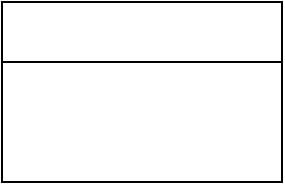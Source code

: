 <mxfile version="24.7.7">
  <diagram id="C5RBs43oDa-KdzZeNtuy" name="Page-1">
    <mxGraphModel dx="954" dy="647" grid="1" gridSize="10" guides="1" tooltips="1" connect="1" arrows="1" fold="1" page="1" pageScale="1" pageWidth="827" pageHeight="1169" math="0" shadow="0">
      <root>
        <mxCell id="WIyWlLk6GJQsqaUBKTNV-0" />
        <mxCell id="WIyWlLk6GJQsqaUBKTNV-1" parent="WIyWlLk6GJQsqaUBKTNV-0" />
        <mxCell id="FS4XXdWF6pWfkA9Q3IT3-0" value="" style="rounded=0;whiteSpace=wrap;html=1;" vertex="1" parent="WIyWlLk6GJQsqaUBKTNV-1">
          <mxGeometry x="330" y="100" width="140" height="30" as="geometry" />
        </mxCell>
        <mxCell id="FS4XXdWF6pWfkA9Q3IT3-1" value="" style="rounded=0;whiteSpace=wrap;html=1;" vertex="1" parent="WIyWlLk6GJQsqaUBKTNV-1">
          <mxGeometry x="330" y="130" width="140" height="60" as="geometry" />
        </mxCell>
      </root>
    </mxGraphModel>
  </diagram>
</mxfile>
